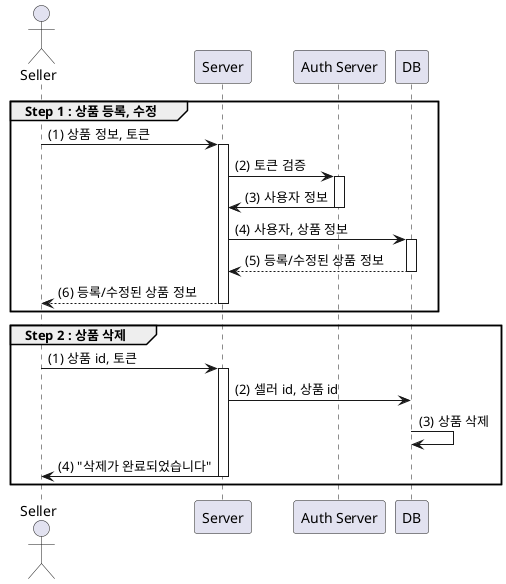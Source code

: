 @startuml

actor Seller as seller
participant "Server" as sv
participant "Auth Server" as as
participant "DB" as db

group Step 1 : 상품 등록, 수정
autonumber "(0)"
    seller -> sv : 상품 정보, 토큰
    activate sv
        sv -> as : 토큰 검증
            activate as
            as -> sv : 사용자 정보
            deactivate as
        sv -> db : 사용자, 상품 정보
            activate db
            db --> sv : 등록/수정된 상품 정보
            deactivate db
        sv --> seller : 등록/수정된 상품 정보
    deactivate sv
end

group  Step 2 : 상품 삭제
autonumber "(0)"
    seller -> sv : 상품 id, 토큰
    activate sv
        sv -> db : 셀러 id, 상품 id
        db -> db : 상품 삭제
    
    sv -> seller : "삭제가 완료되었습니다"
    deactivate sv
end

@enduml